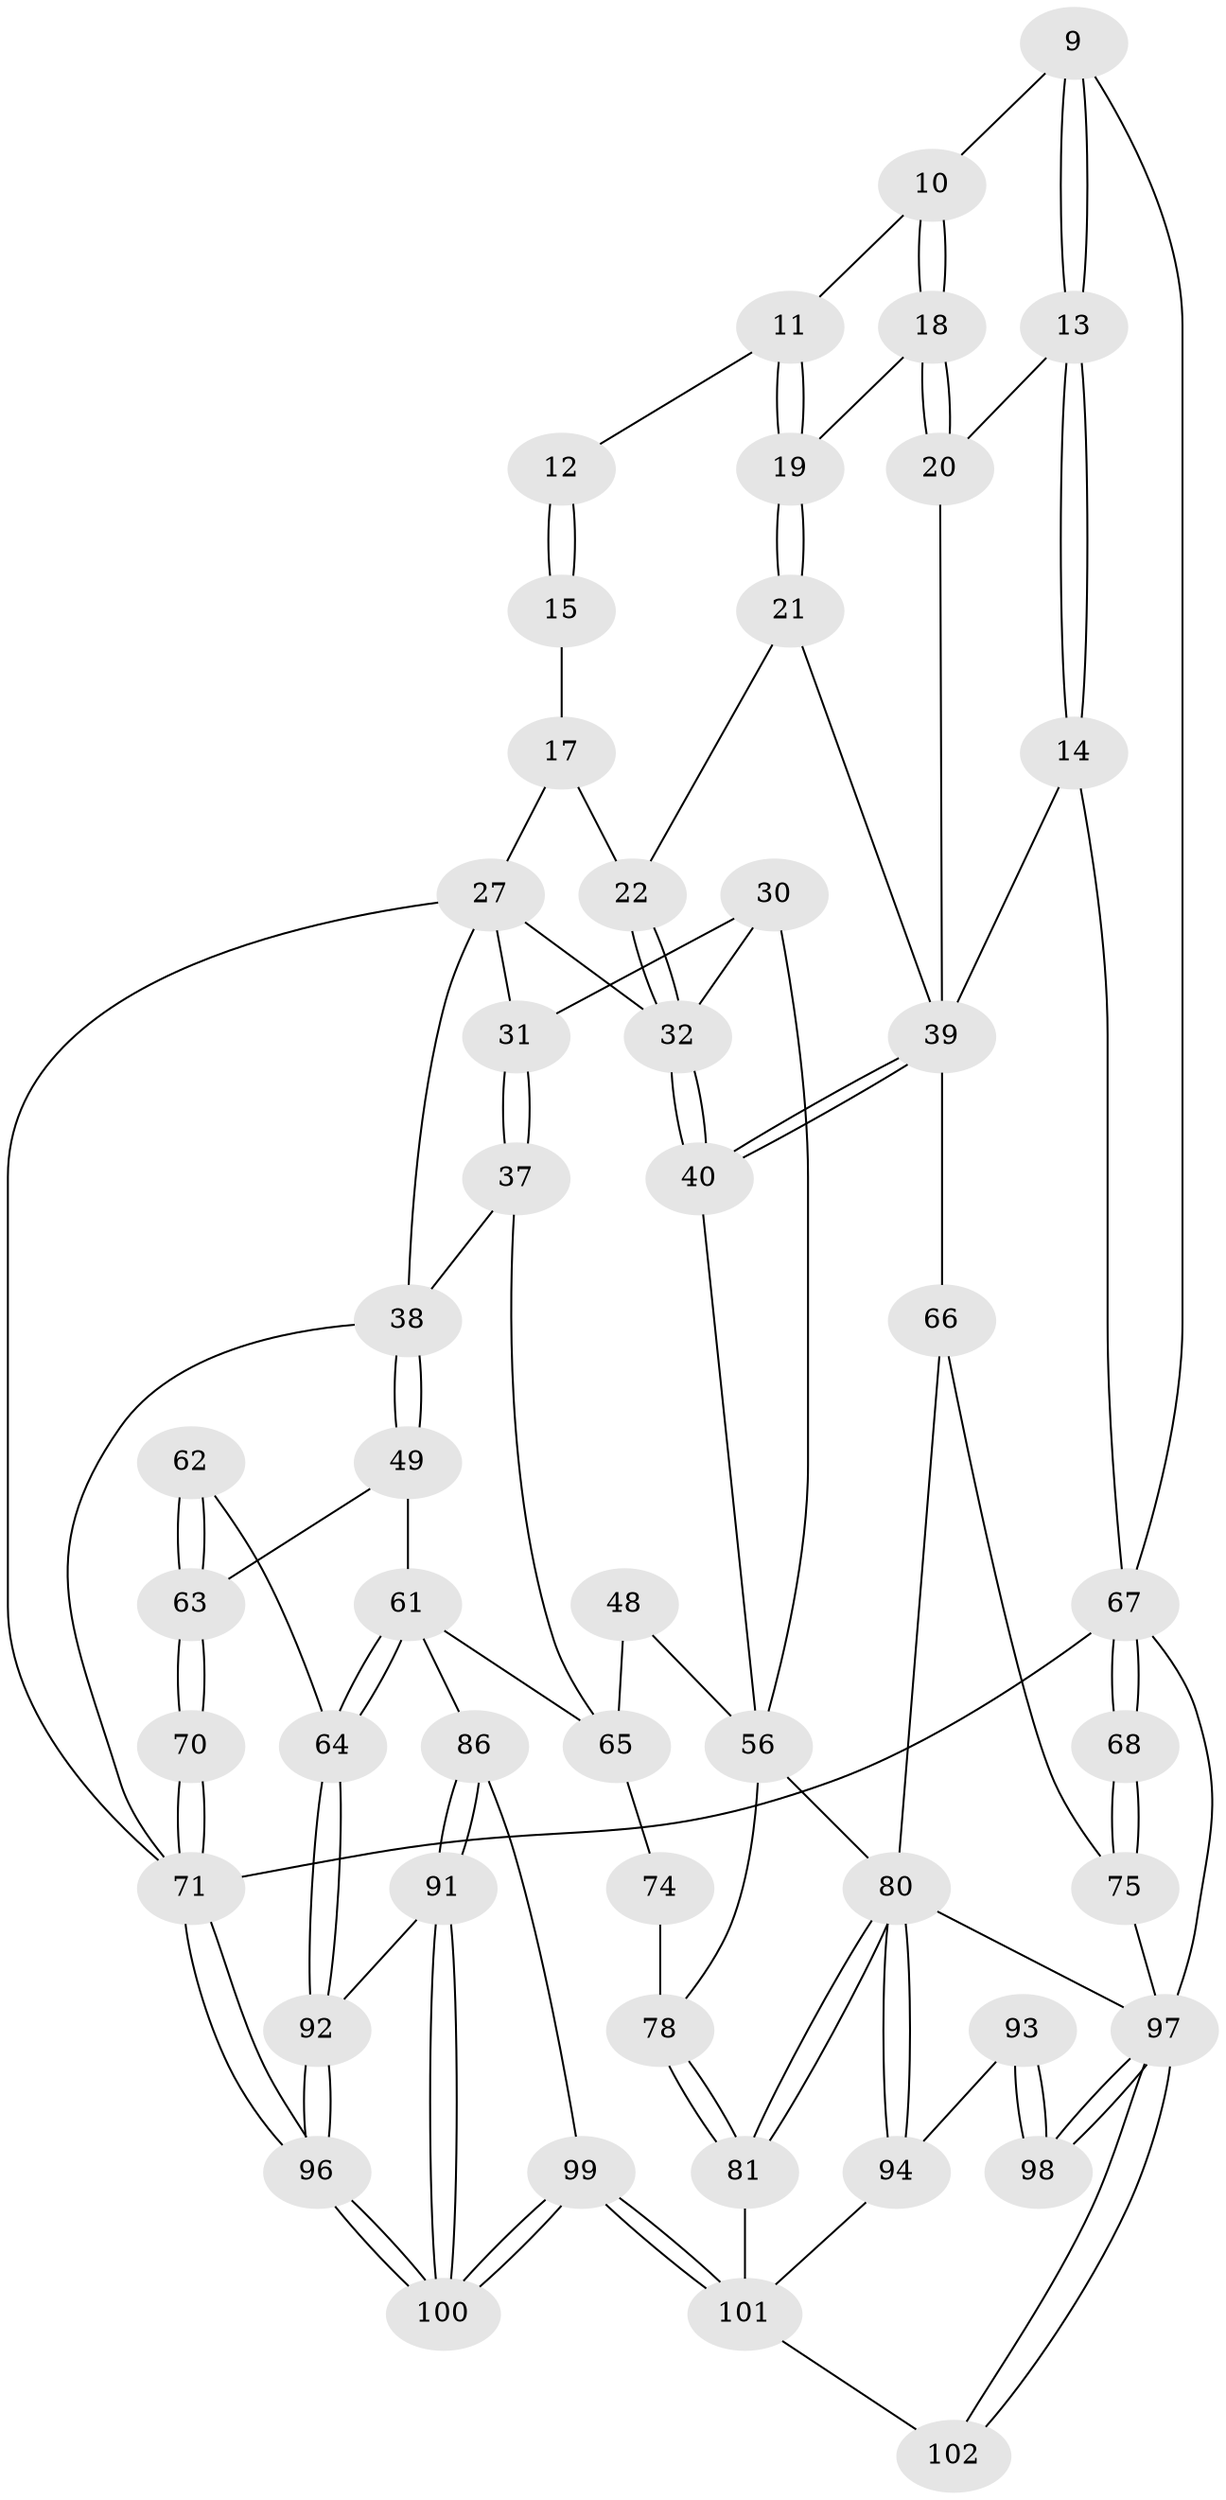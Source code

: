 // original degree distribution, {3: 0.0196078431372549, 6: 0.21568627450980393, 5: 0.5294117647058824, 4: 0.23529411764705882}
// Generated by graph-tools (version 1.1) at 2025/06/03/04/25 22:06:28]
// undirected, 51 vertices, 113 edges
graph export_dot {
graph [start="1"]
  node [color=gray90,style=filled];
  9 [pos="+0.7704455058691574+0"];
  10 [pos="+0.7732902630125249+0.048783573670131974"];
  11 [pos="+0.70019731011139+0.09249704545393124"];
  12 [pos="+0.6160951112690283+0.09083083021338083"];
  13 [pos="+0.9858642280256209+0.14950152503471711"];
  14 [pos="+1+0.13634497501986742"];
  15 [pos="+0.5494800200626032+0.17362966463606858",super="+7+8"];
  17 [pos="+0.36516990995525656+0.16386617903324005",super="+16+6"];
  18 [pos="+0.7810865419875455+0.06840076470353822"];
  19 [pos="+0.7011613674906225+0.15969413672474192"];
  20 [pos="+0.8510890104998652+0.17897642948591086"];
  21 [pos="+0.6641272400062415+0.26615781396235433"];
  22 [pos="+0.5665840731978914+0.2312821370745385"];
  27 [pos="+0.11021423258042178+0.23523676693666817",super="+26+25"];
  30 [pos="+0.2600961118944747+0.3371596436436402",super="+29"];
  31 [pos="+0.2433068496145703+0.3396288565252898"];
  32 [pos="+0.48751843553044066+0.32550407334270814",super="+28"];
  37 [pos="+0.21960129402167589+0.3735764370758514"];
  38 [pos="+0.19442191536341136+0.38144756360493803",super="+33"];
  39 [pos="+0.7623412007127234+0.45699241168363675",super="+36"];
  40 [pos="+0.48536934608529136+0.39813755695497527"];
  48 [pos="+0.3912744171154268+0.5529496545094204",super="+44"];
  49 [pos="+0.085419476205578+0.4941832851089701"];
  56 [pos="+0.5582361565797238+0.6249380779944771",super="+47+41+42+43"];
  61 [pos="+0.1700515287124118+0.7337938637647378",super="+60+57"];
  62 [pos="+0.06160041443119135+0.7620813975032952"];
  63 [pos="+0.05648743283777482+0.7629431951626873",super="+51+50"];
  64 [pos="+0.08169299562901135+0.7594919990422389"];
  65 [pos="+0.33149760142070855+0.6193679682124495",super="+59"];
  66 [pos="+1+0.49367350688701617",super="+53"];
  67 [pos="+1+1",super="+2"];
  68 [pos="+1+0.9022363097656925"];
  70 [pos="+0+0.8196212430388624",super="+52"];
  71 [pos="+0+1",super="+4+34"];
  74 [pos="+0.3259024501155657+0.7286660439286574",super="+73"];
  75 [pos="+0.9041951722524029+0.7971889410752858",super="+69"];
  78 [pos="+0.4617936970649962+0.7757123772678655",super="+72"];
  80 [pos="+0.559212326998715+0.876428910000464",super="+79+55+54"];
  81 [pos="+0.4555049401457578+0.8283536150913928"];
  86 [pos="+0.240650599780117+0.8176934333199188"];
  91 [pos="+0.212131672343193+0.9300983873420998"];
  92 [pos="+0.13843387608443322+0.9556331689637432"];
  93 [pos="+0.7176462075378476+0.9022534836078872"];
  94 [pos="+0.5779303173140746+0.9498226800181877"];
  96 [pos="+0.002536827729299755+1"];
  97 [pos="+0.8367104771419406+1",super="+90+87"];
  98 [pos="+0.7857456382637288+1",super="+88+89"];
  99 [pos="+0.29664216249018616+1",super="+85"];
  100 [pos="+0.2553637202805225+1"];
  101 [pos="+0.40926888510801684+1",super="+95"];
  102 [pos="+0.5150818917306509+1"];
  9 -- 10;
  9 -- 13;
  9 -- 13;
  9 -- 67;
  10 -- 11;
  10 -- 18;
  10 -- 18;
  11 -- 12;
  11 -- 19;
  11 -- 19;
  12 -- 15 [weight=2];
  12 -- 15;
  13 -- 14;
  13 -- 14;
  13 -- 20;
  14 -- 67;
  14 -- 39;
  15 -- 17 [weight=2];
  17 -- 22;
  17 -- 27 [weight=2];
  18 -- 19;
  18 -- 20;
  18 -- 20;
  19 -- 21;
  19 -- 21;
  20 -- 39;
  21 -- 22;
  21 -- 39;
  22 -- 32;
  22 -- 32;
  27 -- 71 [weight=2];
  27 -- 31;
  27 -- 38;
  27 -- 32;
  30 -- 31;
  30 -- 56 [weight=2];
  30 -- 32;
  31 -- 37;
  31 -- 37;
  32 -- 40;
  32 -- 40;
  37 -- 38;
  37 -- 65;
  38 -- 49;
  38 -- 49;
  38 -- 71;
  39 -- 40;
  39 -- 40;
  39 -- 66 [weight=2];
  40 -- 56;
  48 -- 65 [weight=2];
  48 -- 56 [weight=2];
  49 -- 63;
  49 -- 61;
  56 -- 78;
  56 -- 80;
  61 -- 64;
  61 -- 64;
  61 -- 65 [weight=2];
  61 -- 86;
  62 -- 63 [weight=2];
  62 -- 63;
  62 -- 64;
  63 -- 70 [weight=2];
  63 -- 70;
  64 -- 92;
  64 -- 92;
  65 -- 74 [weight=2];
  66 -- 75;
  66 -- 80;
  67 -- 68;
  67 -- 68;
  67 -- 71 [weight=2];
  67 -- 97;
  68 -- 75 [weight=2];
  68 -- 75;
  70 -- 71 [weight=2];
  70 -- 71;
  71 -- 96;
  71 -- 96;
  74 -- 78 [weight=2];
  75 -- 97;
  78 -- 81;
  78 -- 81;
  80 -- 81;
  80 -- 81;
  80 -- 94;
  80 -- 94;
  80 -- 97 [weight=2];
  81 -- 101;
  86 -- 91;
  86 -- 91;
  86 -- 99;
  91 -- 92;
  91 -- 100;
  91 -- 100;
  92 -- 96;
  92 -- 96;
  93 -- 94;
  93 -- 98 [weight=2];
  93 -- 98;
  94 -- 101;
  96 -- 100;
  96 -- 100;
  97 -- 98 [weight=3];
  97 -- 98;
  97 -- 102;
  97 -- 102;
  99 -- 100;
  99 -- 100;
  99 -- 101 [weight=2];
  99 -- 101;
  101 -- 102 [weight=2];
}
